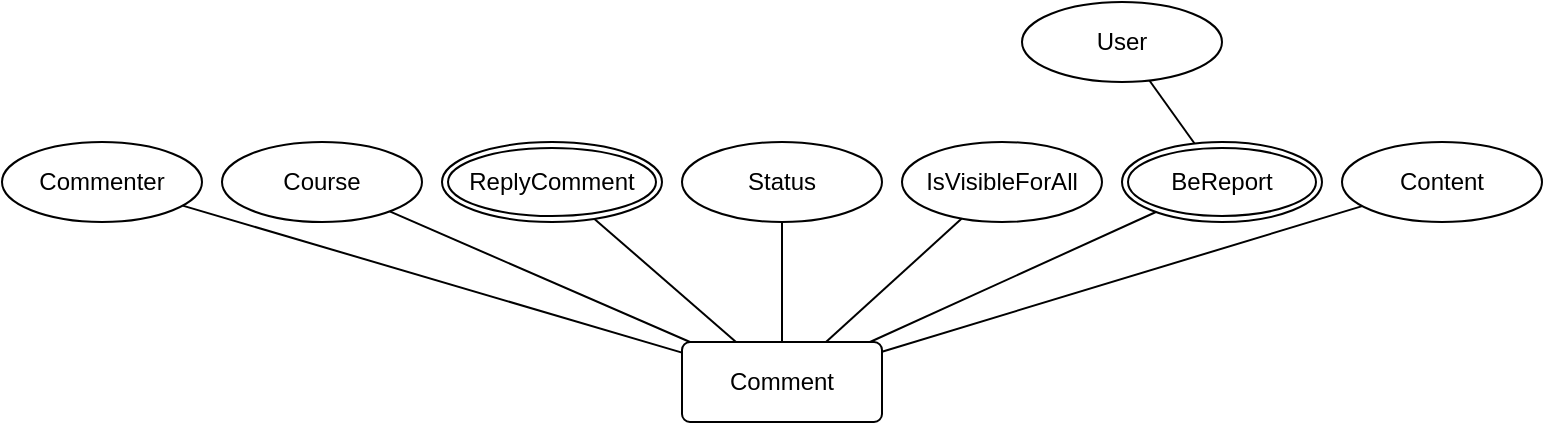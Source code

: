 <mxfile version="24.7.17">
  <diagram name="Page-1" id="iTDB4_EBd4LGMhulw3i1">
    <mxGraphModel dx="1102" dy="570" grid="1" gridSize="10" guides="1" tooltips="1" connect="1" arrows="1" fold="1" page="1" pageScale="1" pageWidth="850" pageHeight="1100" math="0" shadow="0">
      <root>
        <mxCell id="0" />
        <mxCell id="1" parent="0" />
        <mxCell id="2oQSMmsDDmATqCNCnr3x-1" value="Comment" style="rounded=1;arcSize=10;whiteSpace=wrap;html=1;align=center;" parent="1" vertex="1">
          <mxGeometry x="360" y="340" width="100" height="40" as="geometry" />
        </mxCell>
        <mxCell id="2oQSMmsDDmATqCNCnr3x-2" value="Commenter" style="ellipse;whiteSpace=wrap;html=1;align=center;" parent="1" vertex="1">
          <mxGeometry x="20" y="240" width="100" height="40" as="geometry" />
        </mxCell>
        <mxCell id="2oQSMmsDDmATqCNCnr3x-3" value="Course" style="ellipse;whiteSpace=wrap;html=1;align=center;" parent="1" vertex="1">
          <mxGeometry x="130" y="240" width="100" height="40" as="geometry" />
        </mxCell>
        <mxCell id="2oQSMmsDDmATqCNCnr3x-5" value="Status" style="ellipse;whiteSpace=wrap;html=1;align=center;" parent="1" vertex="1">
          <mxGeometry x="360" y="240" width="100" height="40" as="geometry" />
        </mxCell>
        <mxCell id="2oQSMmsDDmATqCNCnr3x-6" value="IsVisibleForAll" style="ellipse;whiteSpace=wrap;html=1;align=center;" parent="1" vertex="1">
          <mxGeometry x="470" y="240" width="100" height="40" as="geometry" />
        </mxCell>
        <mxCell id="2oQSMmsDDmATqCNCnr3x-8" value="Content" style="ellipse;whiteSpace=wrap;html=1;align=center;" parent="1" vertex="1">
          <mxGeometry x="690" y="240" width="100" height="40" as="geometry" />
        </mxCell>
        <mxCell id="2oQSMmsDDmATqCNCnr3x-9" value="ReplyComment" style="ellipse;shape=doubleEllipse;margin=3;whiteSpace=wrap;html=1;align=center;" parent="1" vertex="1">
          <mxGeometry x="240" y="240" width="110" height="40" as="geometry" />
        </mxCell>
        <mxCell id="2oQSMmsDDmATqCNCnr3x-10" value="" style="endArrow=none;html=1;rounded=0;" parent="1" source="2oQSMmsDDmATqCNCnr3x-2" target="2oQSMmsDDmATqCNCnr3x-1" edge="1">
          <mxGeometry relative="1" as="geometry">
            <mxPoint x="150" y="350" as="sourcePoint" />
            <mxPoint x="310" y="350" as="targetPoint" />
          </mxGeometry>
        </mxCell>
        <mxCell id="2oQSMmsDDmATqCNCnr3x-11" value="" style="endArrow=none;html=1;rounded=0;" parent="1" source="2oQSMmsDDmATqCNCnr3x-3" target="2oQSMmsDDmATqCNCnr3x-1" edge="1">
          <mxGeometry relative="1" as="geometry">
            <mxPoint x="130" y="282" as="sourcePoint" />
            <mxPoint x="370" y="355" as="targetPoint" />
          </mxGeometry>
        </mxCell>
        <mxCell id="2oQSMmsDDmATqCNCnr3x-12" value="" style="endArrow=none;html=1;rounded=0;" parent="1" source="2oQSMmsDDmATqCNCnr3x-9" target="2oQSMmsDDmATqCNCnr3x-1" edge="1">
          <mxGeometry relative="1" as="geometry">
            <mxPoint x="233" y="285" as="sourcePoint" />
            <mxPoint x="376" y="350" as="targetPoint" />
          </mxGeometry>
        </mxCell>
        <mxCell id="2oQSMmsDDmATqCNCnr3x-13" value="" style="endArrow=none;html=1;rounded=0;" parent="1" source="2oQSMmsDDmATqCNCnr3x-5" target="2oQSMmsDDmATqCNCnr3x-1" edge="1">
          <mxGeometry relative="1" as="geometry">
            <mxPoint x="330" y="288" as="sourcePoint" />
            <mxPoint x="398" y="350" as="targetPoint" />
          </mxGeometry>
        </mxCell>
        <mxCell id="2oQSMmsDDmATqCNCnr3x-14" value="" style="endArrow=none;html=1;rounded=0;" parent="1" source="2oQSMmsDDmATqCNCnr3x-6" target="2oQSMmsDDmATqCNCnr3x-1" edge="1">
          <mxGeometry relative="1" as="geometry">
            <mxPoint x="417" y="290" as="sourcePoint" />
            <mxPoint x="408" y="360" as="targetPoint" />
          </mxGeometry>
        </mxCell>
        <mxCell id="2oQSMmsDDmATqCNCnr3x-15" value="" style="endArrow=none;html=1;rounded=0;" parent="1" source="mdIZ_ap28_dveiMTfhK9-1" target="2oQSMmsDDmATqCNCnr3x-1" edge="1">
          <mxGeometry relative="1" as="geometry">
            <mxPoint x="596.999" y="275.025" as="sourcePoint" />
            <mxPoint x="442" y="350" as="targetPoint" />
          </mxGeometry>
        </mxCell>
        <mxCell id="2oQSMmsDDmATqCNCnr3x-16" value="" style="endArrow=none;html=1;rounded=0;" parent="1" source="2oQSMmsDDmATqCNCnr3x-8" target="2oQSMmsDDmATqCNCnr3x-1" edge="1">
          <mxGeometry relative="1" as="geometry">
            <mxPoint x="607" y="285" as="sourcePoint" />
            <mxPoint x="464" y="350" as="targetPoint" />
          </mxGeometry>
        </mxCell>
        <mxCell id="mdIZ_ap28_dveiMTfhK9-1" value="BeReport" style="ellipse;shape=doubleEllipse;margin=3;whiteSpace=wrap;html=1;align=center;" vertex="1" parent="1">
          <mxGeometry x="580" y="240" width="100" height="40" as="geometry" />
        </mxCell>
        <mxCell id="mdIZ_ap28_dveiMTfhK9-2" value="User" style="ellipse;whiteSpace=wrap;html=1;align=center;" vertex="1" parent="1">
          <mxGeometry x="530" y="170" width="100" height="40" as="geometry" />
        </mxCell>
        <mxCell id="mdIZ_ap28_dveiMTfhK9-3" value="" style="endArrow=none;html=1;rounded=0;" edge="1" parent="1" source="mdIZ_ap28_dveiMTfhK9-2" target="mdIZ_ap28_dveiMTfhK9-1">
          <mxGeometry relative="1" as="geometry">
            <mxPoint x="590" y="370" as="sourcePoint" />
            <mxPoint x="750" y="370" as="targetPoint" />
          </mxGeometry>
        </mxCell>
      </root>
    </mxGraphModel>
  </diagram>
</mxfile>
